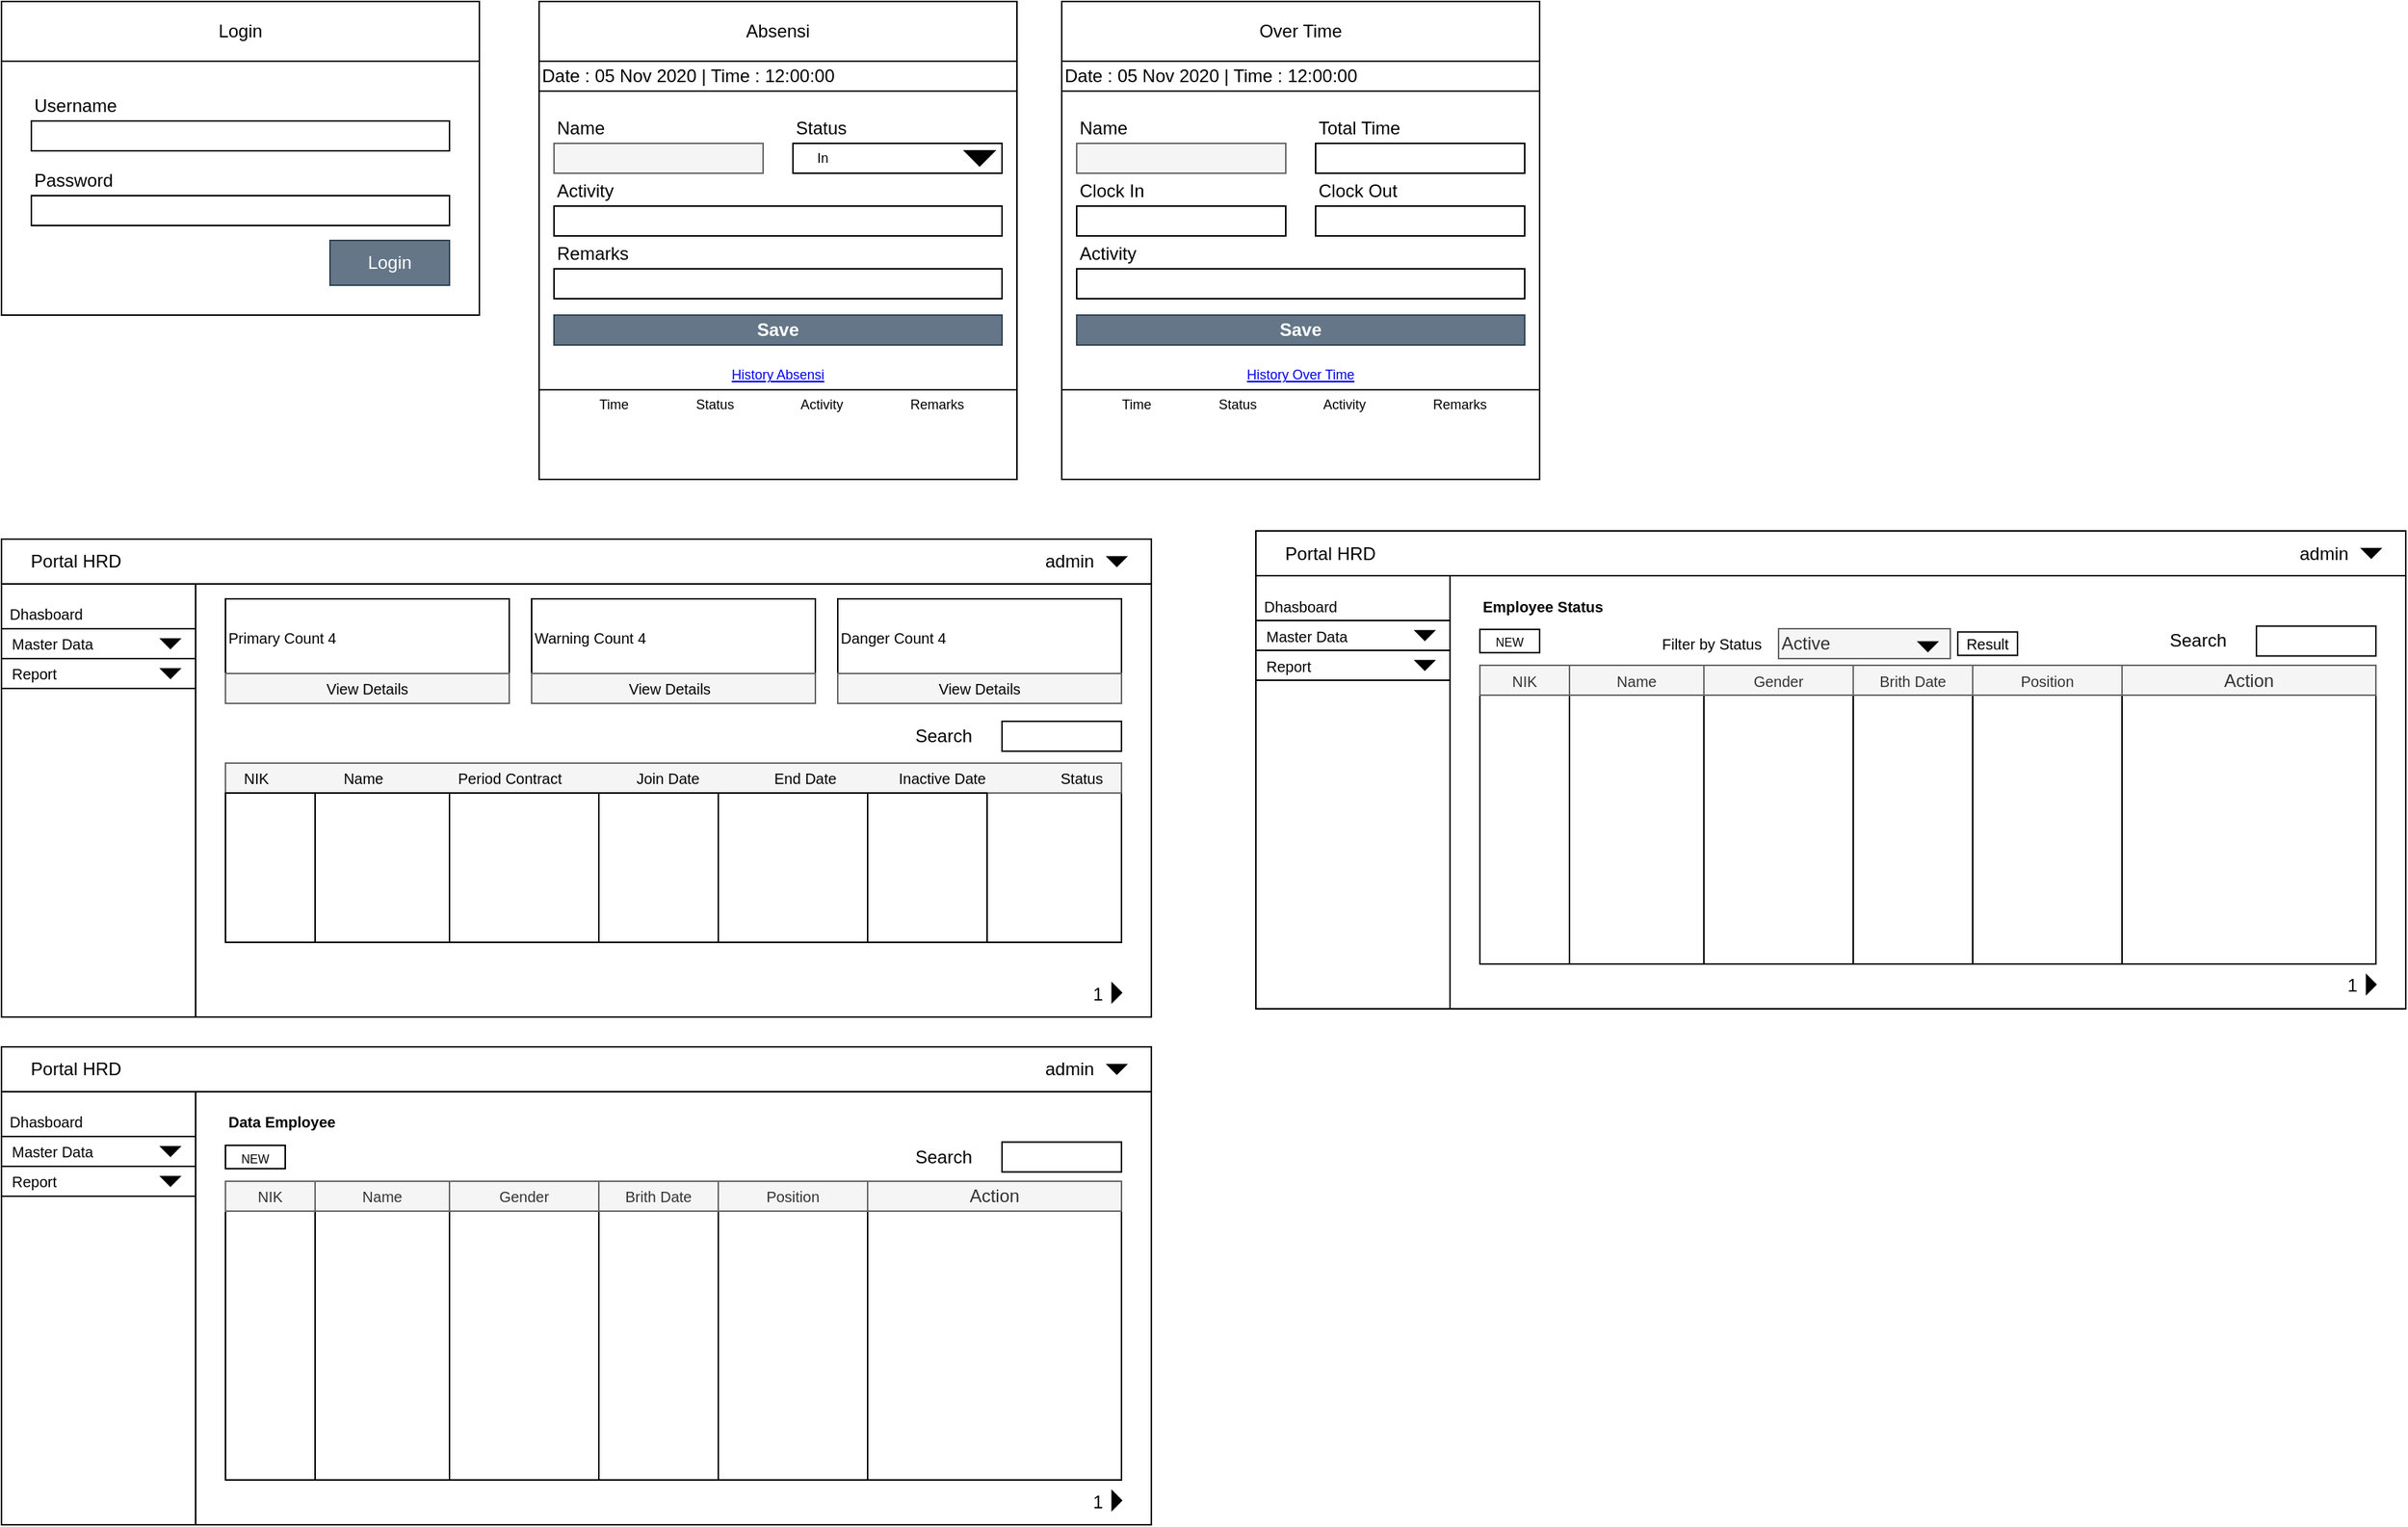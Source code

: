 <mxfile version="13.10.9" type="github">
  <diagram id="mtBHWYNByoEXzdDorYb6" name="Page-1">
    <mxGraphModel dx="920" dy="519" grid="1" gridSize="10" guides="1" tooltips="1" connect="1" arrows="1" fold="1" page="1" pageScale="1" pageWidth="850" pageHeight="1100" math="0" shadow="0">
      <root>
        <mxCell id="0" />
        <mxCell id="1" parent="0" />
        <mxCell id="doo02vCnR_QYg1kmZy5R-2" value="" style="rounded=0;whiteSpace=wrap;html=1;" parent="1" vertex="1">
          <mxGeometry x="40" y="40" width="320" height="210" as="geometry" />
        </mxCell>
        <mxCell id="doo02vCnR_QYg1kmZy5R-4" value="" style="rounded=0;whiteSpace=wrap;html=1;" parent="1" vertex="1">
          <mxGeometry x="40" y="40" width="320" height="40" as="geometry" />
        </mxCell>
        <mxCell id="doo02vCnR_QYg1kmZy5R-5" value="Login" style="text;html=1;strokeColor=none;fillColor=none;align=center;verticalAlign=middle;whiteSpace=wrap;rounded=0;" parent="1" vertex="1">
          <mxGeometry x="180" y="50" width="40" height="20" as="geometry" />
        </mxCell>
        <mxCell id="doo02vCnR_QYg1kmZy5R-7" value="" style="rounded=0;whiteSpace=wrap;html=1;" parent="1" vertex="1">
          <mxGeometry x="60" y="120" width="280" height="20" as="geometry" />
        </mxCell>
        <mxCell id="doo02vCnR_QYg1kmZy5R-8" value="" style="rounded=0;whiteSpace=wrap;html=1;" parent="1" vertex="1">
          <mxGeometry x="60" y="170" width="280" height="20" as="geometry" />
        </mxCell>
        <mxCell id="doo02vCnR_QYg1kmZy5R-9" value="Username" style="text;html=1;strokeColor=none;fillColor=none;align=left;verticalAlign=middle;whiteSpace=wrap;rounded=0;" parent="1" vertex="1">
          <mxGeometry x="60" y="100" width="40" height="20" as="geometry" />
        </mxCell>
        <mxCell id="doo02vCnR_QYg1kmZy5R-10" value="Password" style="text;html=1;strokeColor=none;fillColor=none;align=left;verticalAlign=middle;whiteSpace=wrap;rounded=0;" parent="1" vertex="1">
          <mxGeometry x="60" y="150" width="40" height="20" as="geometry" />
        </mxCell>
        <mxCell id="doo02vCnR_QYg1kmZy5R-11" value="" style="rounded=0;whiteSpace=wrap;html=1;align=left;fillColor=#647687;strokeColor=#314354;fontColor=#ffffff;" parent="1" vertex="1">
          <mxGeometry x="260" y="200" width="80" height="30" as="geometry" />
        </mxCell>
        <mxCell id="doo02vCnR_QYg1kmZy5R-12" value="Login" style="text;html=1;strokeColor=none;fillColor=none;align=center;verticalAlign=middle;whiteSpace=wrap;rounded=0;fontColor=#FFFFFF;" parent="1" vertex="1">
          <mxGeometry x="280" y="205" width="40" height="20" as="geometry" />
        </mxCell>
        <mxCell id="doo02vCnR_QYg1kmZy5R-13" value="" style="rounded=0;whiteSpace=wrap;html=1;" parent="1" vertex="1">
          <mxGeometry x="400" y="40" width="320" height="320" as="geometry" />
        </mxCell>
        <mxCell id="doo02vCnR_QYg1kmZy5R-14" value="" style="rounded=0;whiteSpace=wrap;html=1;" parent="1" vertex="1">
          <mxGeometry x="400" y="40" width="320" height="40" as="geometry" />
        </mxCell>
        <mxCell id="doo02vCnR_QYg1kmZy5R-15" value="Absensi" style="text;html=1;strokeColor=none;fillColor=none;align=center;verticalAlign=middle;whiteSpace=wrap;rounded=0;" parent="1" vertex="1">
          <mxGeometry x="540" y="50" width="40" height="20" as="geometry" />
        </mxCell>
        <mxCell id="doo02vCnR_QYg1kmZy5R-16" value="" style="rounded=0;whiteSpace=wrap;html=1;fillColor=#f5f5f5;strokeColor=#666666;fontColor=#333333;" parent="1" vertex="1">
          <mxGeometry x="410" y="135" width="140" height="20" as="geometry" />
        </mxCell>
        <mxCell id="doo02vCnR_QYg1kmZy5R-17" value="" style="rounded=0;whiteSpace=wrap;html=1;" parent="1" vertex="1">
          <mxGeometry x="400" y="300" width="320" height="60" as="geometry" />
        </mxCell>
        <mxCell id="doo02vCnR_QYg1kmZy5R-18" value="Name" style="text;html=1;strokeColor=none;fillColor=none;align=left;verticalAlign=middle;whiteSpace=wrap;rounded=0;" parent="1" vertex="1">
          <mxGeometry x="410" y="115" width="40" height="20" as="geometry" />
        </mxCell>
        <mxCell id="doo02vCnR_QYg1kmZy5R-19" value="Status" style="text;html=1;strokeColor=none;fillColor=none;align=left;verticalAlign=middle;whiteSpace=wrap;rounded=0;" parent="1" vertex="1">
          <mxGeometry x="570" y="115" width="40" height="20" as="geometry" />
        </mxCell>
        <mxCell id="doo02vCnR_QYg1kmZy5R-20" value="" style="rounded=0;whiteSpace=wrap;html=1;align=left;fillColor=#647687;strokeColor=#314354;fontColor=#ffffff;" parent="1" vertex="1">
          <mxGeometry x="410" y="250" width="300" height="20" as="geometry" />
        </mxCell>
        <mxCell id="doo02vCnR_QYg1kmZy5R-21" value="Save" style="text;html=1;strokeColor=none;fillColor=none;align=center;verticalAlign=middle;whiteSpace=wrap;rounded=0;fontColor=#FFFFFF;fontStyle=1" parent="1" vertex="1">
          <mxGeometry x="540" y="250" width="40" height="20" as="geometry" />
        </mxCell>
        <mxCell id="doo02vCnR_QYg1kmZy5R-22" value="" style="rounded=0;whiteSpace=wrap;html=1;align=left;" parent="1" vertex="1">
          <mxGeometry x="400" y="80" width="320" height="20" as="geometry" />
        </mxCell>
        <mxCell id="doo02vCnR_QYg1kmZy5R-23" value="&lt;div&gt;Date : 05 Nov 2020 | Time : 12:00:00&lt;br&gt;&lt;/div&gt;" style="text;html=1;strokeColor=none;fillColor=none;align=left;verticalAlign=middle;whiteSpace=wrap;rounded=0;" parent="1" vertex="1">
          <mxGeometry x="400" y="80" width="320" height="20" as="geometry" />
        </mxCell>
        <mxCell id="doo02vCnR_QYg1kmZy5R-24" value="" style="rounded=0;whiteSpace=wrap;html=1;" parent="1" vertex="1">
          <mxGeometry x="570" y="135" width="140" height="20" as="geometry" />
        </mxCell>
        <mxCell id="doo02vCnR_QYg1kmZy5R-25" value="" style="rounded=0;whiteSpace=wrap;html=1;" parent="1" vertex="1">
          <mxGeometry x="410" y="177" width="300" height="20" as="geometry" />
        </mxCell>
        <mxCell id="doo02vCnR_QYg1kmZy5R-26" value="Activity" style="text;html=1;strokeColor=none;fillColor=none;align=left;verticalAlign=middle;whiteSpace=wrap;rounded=0;" parent="1" vertex="1">
          <mxGeometry x="410" y="157" width="40" height="20" as="geometry" />
        </mxCell>
        <mxCell id="doo02vCnR_QYg1kmZy5R-27" value="" style="rounded=0;whiteSpace=wrap;html=1;" parent="1" vertex="1">
          <mxGeometry x="410" y="219" width="300" height="20" as="geometry" />
        </mxCell>
        <mxCell id="doo02vCnR_QYg1kmZy5R-28" value="Remarks" style="text;html=1;strokeColor=none;fillColor=none;align=left;verticalAlign=middle;whiteSpace=wrap;rounded=0;" parent="1" vertex="1">
          <mxGeometry x="410" y="199" width="40" height="20" as="geometry" />
        </mxCell>
        <mxCell id="doo02vCnR_QYg1kmZy5R-29" value="&lt;div class=&quot;small&quot;&gt;&lt;a&gt;History Absensi&lt;/a&gt;&lt;/div&gt;" style="text;html=1;strokeColor=none;fillColor=none;align=center;verticalAlign=middle;whiteSpace=wrap;rounded=0;fontSize=9;" parent="1" vertex="1">
          <mxGeometry x="400" y="280" width="320" height="20" as="geometry" />
        </mxCell>
        <mxCell id="doo02vCnR_QYg1kmZy5R-30" value="Time&amp;nbsp;&amp;nbsp;&amp;nbsp;&amp;nbsp;&amp;nbsp;&amp;nbsp;&amp;nbsp;&amp;nbsp;&amp;nbsp;&amp;nbsp;&amp;nbsp;&amp;nbsp;&amp;nbsp;&amp;nbsp;&amp;nbsp;&amp;nbsp;&amp;nbsp; Status&amp;nbsp;&amp;nbsp;&amp;nbsp;&amp;nbsp;&amp;nbsp;&amp;nbsp;&amp;nbsp;&amp;nbsp;&amp;nbsp;&amp;nbsp;&amp;nbsp;&amp;nbsp;&amp;nbsp;&amp;nbsp;&amp;nbsp;&amp;nbsp;&amp;nbsp; Activity&amp;nbsp;&amp;nbsp;&amp;nbsp;&amp;nbsp;&amp;nbsp;&amp;nbsp;&amp;nbsp;&amp;nbsp;&amp;nbsp;&amp;nbsp;&amp;nbsp;&amp;nbsp;&amp;nbsp;&amp;nbsp;&amp;nbsp;&amp;nbsp;&amp;nbsp; Remarks" style="text;html=1;strokeColor=none;fillColor=none;align=center;verticalAlign=middle;whiteSpace=wrap;rounded=0;fontSize=9;fontColor=#000000;" parent="1" vertex="1">
          <mxGeometry x="405" y="300" width="315" height="20" as="geometry" />
        </mxCell>
        <mxCell id="doo02vCnR_QYg1kmZy5R-31" value="" style="rounded=0;whiteSpace=wrap;html=1;" parent="1" vertex="1">
          <mxGeometry x="750" y="40" width="320" height="320" as="geometry" />
        </mxCell>
        <mxCell id="doo02vCnR_QYg1kmZy5R-32" value="" style="rounded=0;whiteSpace=wrap;html=1;" parent="1" vertex="1">
          <mxGeometry x="750" y="40" width="320" height="40" as="geometry" />
        </mxCell>
        <mxCell id="doo02vCnR_QYg1kmZy5R-33" value="Over Time" style="text;html=1;strokeColor=none;fillColor=none;align=center;verticalAlign=middle;whiteSpace=wrap;rounded=0;" parent="1" vertex="1">
          <mxGeometry x="870" y="50" width="80" height="20" as="geometry" />
        </mxCell>
        <mxCell id="doo02vCnR_QYg1kmZy5R-34" value="" style="rounded=0;whiteSpace=wrap;html=1;fillColor=#f5f5f5;strokeColor=#666666;fontColor=#333333;" parent="1" vertex="1">
          <mxGeometry x="760" y="135" width="140" height="20" as="geometry" />
        </mxCell>
        <mxCell id="doo02vCnR_QYg1kmZy5R-35" value="" style="rounded=0;whiteSpace=wrap;html=1;" parent="1" vertex="1">
          <mxGeometry x="750" y="300" width="320" height="60" as="geometry" />
        </mxCell>
        <mxCell id="doo02vCnR_QYg1kmZy5R-36" value="Name" style="text;html=1;strokeColor=none;fillColor=none;align=left;verticalAlign=middle;whiteSpace=wrap;rounded=0;" parent="1" vertex="1">
          <mxGeometry x="760" y="115" width="40" height="20" as="geometry" />
        </mxCell>
        <mxCell id="doo02vCnR_QYg1kmZy5R-37" value="Total Time" style="text;html=1;strokeColor=none;fillColor=none;align=left;verticalAlign=middle;whiteSpace=wrap;rounded=0;" parent="1" vertex="1">
          <mxGeometry x="920" y="115" width="70" height="20" as="geometry" />
        </mxCell>
        <mxCell id="doo02vCnR_QYg1kmZy5R-38" value="" style="rounded=0;whiteSpace=wrap;html=1;align=left;fillColor=#647687;strokeColor=#314354;fontColor=#ffffff;" parent="1" vertex="1">
          <mxGeometry x="760" y="250" width="300" height="20" as="geometry" />
        </mxCell>
        <mxCell id="doo02vCnR_QYg1kmZy5R-39" value="Save" style="text;html=1;strokeColor=none;fillColor=none;align=center;verticalAlign=middle;whiteSpace=wrap;rounded=0;fontColor=#FFFFFF;fontStyle=1" parent="1" vertex="1">
          <mxGeometry x="890" y="250" width="40" height="20" as="geometry" />
        </mxCell>
        <mxCell id="doo02vCnR_QYg1kmZy5R-40" value="" style="rounded=0;whiteSpace=wrap;html=1;align=left;" parent="1" vertex="1">
          <mxGeometry x="750" y="80" width="320" height="20" as="geometry" />
        </mxCell>
        <mxCell id="doo02vCnR_QYg1kmZy5R-41" value="&lt;div&gt;Date : 05 Nov 2020 | Time : 12:00:00&lt;br&gt;&lt;/div&gt;" style="text;html=1;strokeColor=none;fillColor=none;align=left;verticalAlign=middle;whiteSpace=wrap;rounded=0;" parent="1" vertex="1">
          <mxGeometry x="750" y="80" width="320" height="20" as="geometry" />
        </mxCell>
        <mxCell id="doo02vCnR_QYg1kmZy5R-42" value="" style="rounded=0;whiteSpace=wrap;html=1;" parent="1" vertex="1">
          <mxGeometry x="920" y="135" width="140" height="20" as="geometry" />
        </mxCell>
        <mxCell id="doo02vCnR_QYg1kmZy5R-44" value="Clock In" style="text;html=1;strokeColor=none;fillColor=none;align=left;verticalAlign=middle;whiteSpace=wrap;rounded=0;" parent="1" vertex="1">
          <mxGeometry x="760" y="157" width="60" height="20" as="geometry" />
        </mxCell>
        <mxCell id="doo02vCnR_QYg1kmZy5R-45" value="" style="rounded=0;whiteSpace=wrap;html=1;" parent="1" vertex="1">
          <mxGeometry x="760" y="219" width="300" height="20" as="geometry" />
        </mxCell>
        <mxCell id="doo02vCnR_QYg1kmZy5R-46" value="Activity" style="text;html=1;strokeColor=none;fillColor=none;align=left;verticalAlign=middle;whiteSpace=wrap;rounded=0;" parent="1" vertex="1">
          <mxGeometry x="760" y="199" width="40" height="20" as="geometry" />
        </mxCell>
        <mxCell id="doo02vCnR_QYg1kmZy5R-47" value="&lt;div class=&quot;small&quot;&gt;&lt;a&gt;History Over Time&lt;br&gt;&lt;/a&gt;&lt;/div&gt;" style="text;html=1;strokeColor=none;fillColor=none;align=center;verticalAlign=middle;whiteSpace=wrap;rounded=0;fontSize=9;" parent="1" vertex="1">
          <mxGeometry x="750" y="280" width="320" height="20" as="geometry" />
        </mxCell>
        <mxCell id="doo02vCnR_QYg1kmZy5R-48" value="Time&amp;nbsp;&amp;nbsp;&amp;nbsp;&amp;nbsp;&amp;nbsp;&amp;nbsp;&amp;nbsp;&amp;nbsp;&amp;nbsp;&amp;nbsp;&amp;nbsp;&amp;nbsp;&amp;nbsp;&amp;nbsp;&amp;nbsp;&amp;nbsp;&amp;nbsp; Status&amp;nbsp;&amp;nbsp;&amp;nbsp;&amp;nbsp;&amp;nbsp;&amp;nbsp;&amp;nbsp;&amp;nbsp;&amp;nbsp;&amp;nbsp;&amp;nbsp;&amp;nbsp;&amp;nbsp;&amp;nbsp;&amp;nbsp;&amp;nbsp;&amp;nbsp; Activity&amp;nbsp;&amp;nbsp;&amp;nbsp;&amp;nbsp;&amp;nbsp;&amp;nbsp;&amp;nbsp;&amp;nbsp;&amp;nbsp;&amp;nbsp;&amp;nbsp;&amp;nbsp;&amp;nbsp;&amp;nbsp;&amp;nbsp;&amp;nbsp;&amp;nbsp; Remarks" style="text;html=1;strokeColor=none;fillColor=none;align=center;verticalAlign=middle;whiteSpace=wrap;rounded=0;fontSize=9;fontColor=#000000;" parent="1" vertex="1">
          <mxGeometry x="755" y="300" width="315" height="20" as="geometry" />
        </mxCell>
        <mxCell id="doo02vCnR_QYg1kmZy5R-49" value="" style="rounded=0;whiteSpace=wrap;html=1;fontColor=#FFFFFF;fillColor=#FFFFFF;" parent="1" vertex="1">
          <mxGeometry x="760" y="177" width="140" height="20" as="geometry" />
        </mxCell>
        <mxCell id="doo02vCnR_QYg1kmZy5R-50" value="" style="rounded=0;whiteSpace=wrap;html=1;" parent="1" vertex="1">
          <mxGeometry x="920" y="177" width="140" height="20" as="geometry" />
        </mxCell>
        <mxCell id="doo02vCnR_QYg1kmZy5R-51" value="Clock Out" style="text;html=1;strokeColor=none;fillColor=none;align=left;verticalAlign=middle;whiteSpace=wrap;rounded=0;" parent="1" vertex="1">
          <mxGeometry x="920" y="157" width="60" height="20" as="geometry" />
        </mxCell>
        <mxCell id="doo02vCnR_QYg1kmZy5R-52" value="Text" style="text;html=1;strokeColor=none;fillColor=none;align=center;verticalAlign=middle;whiteSpace=wrap;rounded=0;fontSize=9;fontColor=#FFFFFF;" parent="1" vertex="1">
          <mxGeometry x="680" y="200" width="40" height="20" as="geometry" />
        </mxCell>
        <mxCell id="doo02vCnR_QYg1kmZy5R-53" value="In" style="text;html=1;strokeColor=none;fillColor=none;align=center;verticalAlign=middle;whiteSpace=wrap;rounded=0;fontSize=9;" parent="1" vertex="1">
          <mxGeometry x="570" y="135" width="40" height="20" as="geometry" />
        </mxCell>
        <mxCell id="doo02vCnR_QYg1kmZy5R-55" value="" style="triangle;whiteSpace=wrap;html=1;rotation=90;fillColor=#000000;" parent="1" vertex="1">
          <mxGeometry x="690" y="135" width="10" height="20" as="geometry" />
        </mxCell>
        <mxCell id="doo02vCnR_QYg1kmZy5R-57" value="" style="rounded=0;whiteSpace=wrap;html=1;" parent="1" vertex="1">
          <mxGeometry x="40" y="400" width="770" height="320" as="geometry" />
        </mxCell>
        <mxCell id="doo02vCnR_QYg1kmZy5R-58" value="" style="rounded=0;whiteSpace=wrap;html=1;" parent="1" vertex="1">
          <mxGeometry x="40" y="400" width="770" height="30" as="geometry" />
        </mxCell>
        <mxCell id="doo02vCnR_QYg1kmZy5R-59" value="Portal HRD" style="text;html=1;strokeColor=none;fillColor=none;align=center;verticalAlign=middle;whiteSpace=wrap;rounded=0;" parent="1" vertex="1">
          <mxGeometry x="50" y="405" width="80" height="20" as="geometry" />
        </mxCell>
        <mxCell id="doo02vCnR_QYg1kmZy5R-62" value="admin" style="text;html=1;strokeColor=none;fillColor=none;align=left;verticalAlign=middle;whiteSpace=wrap;rounded=0;" parent="1" vertex="1">
          <mxGeometry x="736.87" y="405" width="40" height="20" as="geometry" />
        </mxCell>
        <mxCell id="doo02vCnR_QYg1kmZy5R-66" value="" style="rounded=0;whiteSpace=wrap;html=1;align=left;" parent="1" vertex="1">
          <mxGeometry x="40" y="430" width="130" height="290" as="geometry" />
        </mxCell>
        <mxCell id="doo02vCnR_QYg1kmZy5R-67" value="Search" style="text;html=1;strokeColor=none;fillColor=none;align=left;verticalAlign=middle;whiteSpace=wrap;rounded=0;" parent="1" vertex="1">
          <mxGeometry x="650" y="522" width="60" height="20" as="geometry" />
        </mxCell>
        <mxCell id="doo02vCnR_QYg1kmZy5R-68" value="" style="rounded=0;whiteSpace=wrap;html=1;" parent="1" vertex="1">
          <mxGeometry x="40" y="460" width="130" height="20" as="geometry" />
        </mxCell>
        <mxCell id="doo02vCnR_QYg1kmZy5R-69" value="1" style="text;html=1;strokeColor=none;fillColor=none;align=left;verticalAlign=middle;whiteSpace=wrap;rounded=0;" parent="1" vertex="1">
          <mxGeometry x="768.74" y="694.5" width="13.13" height="20" as="geometry" />
        </mxCell>
        <mxCell id="doo02vCnR_QYg1kmZy5R-74" value="" style="rounded=0;whiteSpace=wrap;html=1;fontColor=#FFFFFF;fillColor=#FFFFFF;" parent="1" vertex="1">
          <mxGeometry x="710" y="522" width="80" height="20" as="geometry" />
        </mxCell>
        <mxCell id="doo02vCnR_QYg1kmZy5R-75" value="" style="rounded=0;whiteSpace=wrap;html=1;" parent="1" vertex="1">
          <mxGeometry x="190" y="550" width="600" height="120" as="geometry" />
        </mxCell>
        <mxCell id="doo02vCnR_QYg1kmZy5R-80" value="" style="triangle;whiteSpace=wrap;html=1;strokeColor=#000000;fillColor=#000000;fontSize=9;fontColor=#000000;align=left;rotation=90;" parent="1" vertex="1">
          <mxGeometry x="783.75" y="408.75" width="6.25" height="12.5" as="geometry" />
        </mxCell>
        <mxCell id="doo02vCnR_QYg1kmZy5R-82" value="Dhasboard" style="text;html=1;strokeColor=none;fillColor=none;align=center;verticalAlign=middle;whiteSpace=wrap;rounded=0;fontSize=10;fontColor=#000000;" parent="1" vertex="1">
          <mxGeometry x="50" y="440" width="40" height="20" as="geometry" />
        </mxCell>
        <mxCell id="doo02vCnR_QYg1kmZy5R-83" value="" style="rounded=0;whiteSpace=wrap;html=1;" parent="1" vertex="1">
          <mxGeometry x="40" y="480" width="130" height="20" as="geometry" />
        </mxCell>
        <mxCell id="doo02vCnR_QYg1kmZy5R-63" value="Master Data" style="text;html=1;strokeColor=none;fillColor=none;align=left;verticalAlign=middle;whiteSpace=wrap;rounded=0;fontSize=10;" parent="1" vertex="1">
          <mxGeometry x="45" y="460" width="70" height="20" as="geometry" />
        </mxCell>
        <mxCell id="doo02vCnR_QYg1kmZy5R-84" value="Report" style="text;html=1;strokeColor=none;fillColor=none;align=left;verticalAlign=middle;whiteSpace=wrap;rounded=0;fontSize=10;" parent="1" vertex="1">
          <mxGeometry x="45" y="480" width="70" height="20" as="geometry" />
        </mxCell>
        <mxCell id="doo02vCnR_QYg1kmZy5R-85" value="" style="triangle;whiteSpace=wrap;html=1;strokeColor=#000000;fillColor=#000000;fontSize=9;fontColor=#000000;align=left;rotation=90;" parent="1" vertex="1">
          <mxGeometry x="150" y="463.75" width="6.25" height="12.5" as="geometry" />
        </mxCell>
        <mxCell id="doo02vCnR_QYg1kmZy5R-86" value="" style="triangle;whiteSpace=wrap;html=1;strokeColor=#000000;fillColor=#000000;fontSize=9;fontColor=#000000;align=left;rotation=90;" parent="1" vertex="1">
          <mxGeometry x="150" y="483.75" width="6.25" height="12.5" as="geometry" />
        </mxCell>
        <mxCell id="doo02vCnR_QYg1kmZy5R-87" value="" style="rounded=0;whiteSpace=wrap;html=1;fontColor=#FFFFFF;fillColor=#FFFFFF;" parent="1" vertex="1">
          <mxGeometry x="190" y="440" width="140" height="70" as="geometry" />
        </mxCell>
        <mxCell id="doo02vCnR_QYg1kmZy5R-88" value="" style="rounded=0;whiteSpace=wrap;html=1;fontColor=#FFFFFF;fillColor=#FFFFFF;" parent="1" vertex="1">
          <mxGeometry x="190" y="440" width="190" height="70" as="geometry" />
        </mxCell>
        <mxCell id="doo02vCnR_QYg1kmZy5R-89" value="" style="rounded=0;whiteSpace=wrap;html=1;fontColor=#FFFFFF;fillColor=#FFFFFF;" parent="1" vertex="1">
          <mxGeometry x="395" y="440" width="190" height="70" as="geometry" />
        </mxCell>
        <mxCell id="doo02vCnR_QYg1kmZy5R-90" value="" style="rounded=0;whiteSpace=wrap;html=1;fontColor=#FFFFFF;fillColor=#FFFFFF;" parent="1" vertex="1">
          <mxGeometry x="600" y="440" width="190" height="70" as="geometry" />
        </mxCell>
        <mxCell id="doo02vCnR_QYg1kmZy5R-91" value="" style="rounded=0;whiteSpace=wrap;html=1;fillColor=#f5f5f5;strokeColor=#666666;fontColor=#333333;" parent="1" vertex="1">
          <mxGeometry x="190" y="490" width="190" height="20" as="geometry" />
        </mxCell>
        <mxCell id="doo02vCnR_QYg1kmZy5R-93" value="" style="rounded=0;whiteSpace=wrap;html=1;fillColor=#f5f5f5;strokeColor=#666666;fontColor=#333333;" parent="1" vertex="1">
          <mxGeometry x="600" y="490" width="190" height="20" as="geometry" />
        </mxCell>
        <mxCell id="doo02vCnR_QYg1kmZy5R-94" value="View Details" style="text;html=1;strokeColor=none;fillColor=none;align=center;verticalAlign=middle;whiteSpace=wrap;rounded=0;fontSize=10;fontColor=#000000;" parent="1" vertex="1">
          <mxGeometry x="190" y="490" width="190" height="20" as="geometry" />
        </mxCell>
        <mxCell id="doo02vCnR_QYg1kmZy5R-96" value="View Details" style="text;html=1;strokeColor=none;fillColor=none;align=center;verticalAlign=middle;whiteSpace=wrap;rounded=0;fontSize=10;fontColor=#000000;" parent="1" vertex="1">
          <mxGeometry x="600" y="490" width="190" height="20" as="geometry" />
        </mxCell>
        <mxCell id="doo02vCnR_QYg1kmZy5R-98" value="" style="rounded=0;whiteSpace=wrap;html=1;fillColor=#f5f5f5;strokeColor=#666666;fontColor=#333333;" parent="1" vertex="1">
          <mxGeometry x="395" y="490" width="190" height="20" as="geometry" />
        </mxCell>
        <mxCell id="doo02vCnR_QYg1kmZy5R-95" value="View Details" style="text;html=1;strokeColor=none;fillColor=none;align=center;verticalAlign=middle;whiteSpace=wrap;rounded=0;fontSize=10;fontColor=#000000;" parent="1" vertex="1">
          <mxGeometry x="395" y="490" width="185" height="20" as="geometry" />
        </mxCell>
        <mxCell id="doo02vCnR_QYg1kmZy5R-99" value="Primary Count 4" style="text;html=1;strokeColor=none;fillColor=none;align=left;verticalAlign=middle;whiteSpace=wrap;rounded=0;fontSize=10;fontColor=#000000;" parent="1" vertex="1">
          <mxGeometry x="190" y="456.25" width="100" height="20" as="geometry" />
        </mxCell>
        <mxCell id="doo02vCnR_QYg1kmZy5R-100" value="Warning Count 4" style="text;html=1;strokeColor=none;fillColor=none;align=left;verticalAlign=middle;whiteSpace=wrap;rounded=0;fontSize=10;fontColor=#000000;" parent="1" vertex="1">
          <mxGeometry x="395" y="456.25" width="100" height="20" as="geometry" />
        </mxCell>
        <mxCell id="doo02vCnR_QYg1kmZy5R-101" value="Danger Count 4" style="text;html=1;strokeColor=none;fillColor=none;align=left;verticalAlign=middle;whiteSpace=wrap;rounded=0;fontSize=10;fontColor=#000000;" parent="1" vertex="1">
          <mxGeometry x="600" y="456.25" width="100" height="20" as="geometry" />
        </mxCell>
        <mxCell id="doo02vCnR_QYg1kmZy5R-60" value="" style="rounded=0;whiteSpace=wrap;html=1;fillColor=#f5f5f5;strokeColor=#666666;fontColor=#333333;" parent="1" vertex="1">
          <mxGeometry x="190" y="550" width="600" height="20" as="geometry" />
        </mxCell>
        <mxCell id="doo02vCnR_QYg1kmZy5R-103" value="NIK&amp;nbsp;&amp;nbsp;&amp;nbsp;&amp;nbsp;&amp;nbsp;&amp;nbsp;&amp;nbsp;&amp;nbsp;&amp;nbsp;&amp;nbsp;&amp;nbsp;&amp;nbsp;&amp;nbsp;&amp;nbsp;&amp;nbsp; &amp;nbsp; Name&amp;nbsp;&amp;nbsp;&amp;nbsp;&amp;nbsp;&amp;nbsp;&amp;nbsp;&amp;nbsp;&amp;nbsp;&amp;nbsp;&amp;nbsp;&amp;nbsp;&amp;nbsp;&amp;nbsp;&amp;nbsp;&amp;nbsp; &amp;nbsp; Period Contract &amp;nbsp;&amp;nbsp;&amp;nbsp;&amp;nbsp;&amp;nbsp;&amp;nbsp;&amp;nbsp;&amp;nbsp;&amp;nbsp;&amp;nbsp;&amp;nbsp;&amp;nbsp;&amp;nbsp;&amp;nbsp;&amp;nbsp;&amp;nbsp; Join Date &amp;nbsp;&amp;nbsp;&amp;nbsp;&amp;nbsp;&amp;nbsp;&amp;nbsp;&amp;nbsp;&amp;nbsp;&amp;nbsp;&amp;nbsp;&amp;nbsp;&amp;nbsp;&amp;nbsp;&amp;nbsp;&amp;nbsp;&amp;nbsp; End Date &amp;nbsp;&amp;nbsp;&amp;nbsp;&amp;nbsp;&amp;nbsp;&amp;nbsp;&amp;nbsp;&amp;nbsp;&amp;nbsp;&amp;nbsp;&amp;nbsp;&amp;nbsp;&amp;nbsp; Inactive Date&amp;nbsp;&amp;nbsp;&amp;nbsp;&amp;nbsp;&amp;nbsp;&amp;nbsp;&amp;nbsp;&amp;nbsp;&amp;nbsp;&amp;nbsp;&amp;nbsp;&amp;nbsp;&amp;nbsp;&amp;nbsp;&amp;nbsp; &amp;nbsp; Status" style="text;html=1;strokeColor=none;fillColor=none;align=center;verticalAlign=middle;whiteSpace=wrap;rounded=0;fontSize=10;fontColor=#000000;" parent="1" vertex="1">
          <mxGeometry x="190" y="550" width="600" height="20" as="geometry" />
        </mxCell>
        <mxCell id="doo02vCnR_QYg1kmZy5R-70" value="" style="rounded=0;whiteSpace=wrap;html=1;" parent="1" vertex="1">
          <mxGeometry x="190" y="570" width="60" height="100" as="geometry" />
        </mxCell>
        <mxCell id="doo02vCnR_QYg1kmZy5R-106" value="" style="rounded=0;whiteSpace=wrap;html=1;" parent="1" vertex="1">
          <mxGeometry x="250" y="570" width="90" height="100" as="geometry" />
        </mxCell>
        <mxCell id="doo02vCnR_QYg1kmZy5R-107" value="" style="rounded=0;whiteSpace=wrap;html=1;" parent="1" vertex="1">
          <mxGeometry x="340" y="570" width="100" height="100" as="geometry" />
        </mxCell>
        <mxCell id="doo02vCnR_QYg1kmZy5R-108" value="" style="rounded=0;whiteSpace=wrap;html=1;" parent="1" vertex="1">
          <mxGeometry x="440" y="570" width="80" height="100" as="geometry" />
        </mxCell>
        <mxCell id="doo02vCnR_QYg1kmZy5R-110" value="" style="rounded=0;whiteSpace=wrap;html=1;" parent="1" vertex="1">
          <mxGeometry x="520" y="570" width="100" height="100" as="geometry" />
        </mxCell>
        <mxCell id="doo02vCnR_QYg1kmZy5R-111" value="" style="rounded=0;whiteSpace=wrap;html=1;" parent="1" vertex="1">
          <mxGeometry x="620" y="570" width="80" height="100" as="geometry" />
        </mxCell>
        <mxCell id="doo02vCnR_QYg1kmZy5R-113" value="" style="triangle;whiteSpace=wrap;html=1;strokeColor=#000000;fillColor=#000000;fontSize=9;fontColor=#000000;align=left;rotation=0;" parent="1" vertex="1">
          <mxGeometry x="783.75" y="697.5" width="6.25" height="12.5" as="geometry" />
        </mxCell>
        <mxCell id="s16VTZpKI4ElWL9KKgv6-1" value="" style="rounded=0;whiteSpace=wrap;html=1;" vertex="1" parent="1">
          <mxGeometry x="40" y="740" width="770" height="320" as="geometry" />
        </mxCell>
        <mxCell id="s16VTZpKI4ElWL9KKgv6-2" value="" style="rounded=0;whiteSpace=wrap;html=1;" vertex="1" parent="1">
          <mxGeometry x="40" y="740" width="770" height="30" as="geometry" />
        </mxCell>
        <mxCell id="s16VTZpKI4ElWL9KKgv6-3" value="Portal HRD" style="text;html=1;strokeColor=none;fillColor=none;align=center;verticalAlign=middle;whiteSpace=wrap;rounded=0;" vertex="1" parent="1">
          <mxGeometry x="50" y="745" width="80" height="20" as="geometry" />
        </mxCell>
        <mxCell id="s16VTZpKI4ElWL9KKgv6-4" value="admin" style="text;html=1;strokeColor=none;fillColor=none;align=left;verticalAlign=middle;whiteSpace=wrap;rounded=0;" vertex="1" parent="1">
          <mxGeometry x="736.87" y="745" width="40" height="20" as="geometry" />
        </mxCell>
        <mxCell id="s16VTZpKI4ElWL9KKgv6-5" value="" style="rounded=0;whiteSpace=wrap;html=1;align=left;" vertex="1" parent="1">
          <mxGeometry x="40" y="770" width="130" height="290" as="geometry" />
        </mxCell>
        <mxCell id="s16VTZpKI4ElWL9KKgv6-6" value="Search" style="text;html=1;strokeColor=none;fillColor=none;align=left;verticalAlign=middle;whiteSpace=wrap;rounded=0;" vertex="1" parent="1">
          <mxGeometry x="650" y="803.75" width="60" height="20" as="geometry" />
        </mxCell>
        <mxCell id="s16VTZpKI4ElWL9KKgv6-7" value="" style="rounded=0;whiteSpace=wrap;html=1;" vertex="1" parent="1">
          <mxGeometry x="40" y="800" width="130" height="20" as="geometry" />
        </mxCell>
        <mxCell id="s16VTZpKI4ElWL9KKgv6-8" value="1" style="text;html=1;strokeColor=none;fillColor=none;align=left;verticalAlign=middle;whiteSpace=wrap;rounded=0;" vertex="1" parent="1">
          <mxGeometry x="768.74" y="1034.5" width="13.13" height="20" as="geometry" />
        </mxCell>
        <mxCell id="s16VTZpKI4ElWL9KKgv6-9" value="" style="rounded=0;whiteSpace=wrap;html=1;fontColor=#FFFFFF;fillColor=#FFFFFF;" vertex="1" parent="1">
          <mxGeometry x="710" y="803.75" width="80" height="20" as="geometry" />
        </mxCell>
        <mxCell id="s16VTZpKI4ElWL9KKgv6-10" value="" style="rounded=0;whiteSpace=wrap;html=1;" vertex="1" parent="1">
          <mxGeometry x="190" y="850" width="600" height="180" as="geometry" />
        </mxCell>
        <mxCell id="s16VTZpKI4ElWL9KKgv6-11" value="" style="triangle;whiteSpace=wrap;html=1;strokeColor=#000000;fillColor=#000000;fontSize=9;fontColor=#000000;align=left;rotation=90;" vertex="1" parent="1">
          <mxGeometry x="783.75" y="748.75" width="6.25" height="12.5" as="geometry" />
        </mxCell>
        <mxCell id="s16VTZpKI4ElWL9KKgv6-12" value="Dhasboard" style="text;html=1;strokeColor=none;fillColor=none;align=center;verticalAlign=middle;whiteSpace=wrap;rounded=0;fontSize=10;fontColor=#000000;" vertex="1" parent="1">
          <mxGeometry x="50" y="780" width="40" height="20" as="geometry" />
        </mxCell>
        <mxCell id="s16VTZpKI4ElWL9KKgv6-13" value="" style="rounded=0;whiteSpace=wrap;html=1;" vertex="1" parent="1">
          <mxGeometry x="40" y="820" width="130" height="20" as="geometry" />
        </mxCell>
        <mxCell id="s16VTZpKI4ElWL9KKgv6-14" value="Master Data" style="text;html=1;strokeColor=none;fillColor=none;align=left;verticalAlign=middle;whiteSpace=wrap;rounded=0;fontSize=10;" vertex="1" parent="1">
          <mxGeometry x="45" y="800" width="70" height="20" as="geometry" />
        </mxCell>
        <mxCell id="s16VTZpKI4ElWL9KKgv6-15" value="Report" style="text;html=1;strokeColor=none;fillColor=none;align=left;verticalAlign=middle;whiteSpace=wrap;rounded=0;fontSize=10;" vertex="1" parent="1">
          <mxGeometry x="45" y="820" width="70" height="20" as="geometry" />
        </mxCell>
        <mxCell id="s16VTZpKI4ElWL9KKgv6-16" value="" style="triangle;whiteSpace=wrap;html=1;strokeColor=#000000;fillColor=#000000;fontSize=9;fontColor=#000000;align=left;rotation=90;" vertex="1" parent="1">
          <mxGeometry x="150" y="803.75" width="6.25" height="12.5" as="geometry" />
        </mxCell>
        <mxCell id="s16VTZpKI4ElWL9KKgv6-17" value="" style="triangle;whiteSpace=wrap;html=1;strokeColor=#000000;fillColor=#000000;fontSize=9;fontColor=#000000;align=left;rotation=90;" vertex="1" parent="1">
          <mxGeometry x="150" y="823.75" width="6.25" height="12.5" as="geometry" />
        </mxCell>
        <mxCell id="s16VTZpKI4ElWL9KKgv6-33" value="" style="rounded=0;whiteSpace=wrap;html=1;" vertex="1" parent="1">
          <mxGeometry x="190" y="830" width="60" height="200" as="geometry" />
        </mxCell>
        <mxCell id="s16VTZpKI4ElWL9KKgv6-34" value="" style="rounded=0;whiteSpace=wrap;html=1;" vertex="1" parent="1">
          <mxGeometry x="250" y="830" width="90" height="200" as="geometry" />
        </mxCell>
        <mxCell id="s16VTZpKI4ElWL9KKgv6-35" value="" style="rounded=0;whiteSpace=wrap;html=1;" vertex="1" parent="1">
          <mxGeometry x="340" y="830" width="100" height="200" as="geometry" />
        </mxCell>
        <mxCell id="s16VTZpKI4ElWL9KKgv6-36" value="" style="rounded=0;whiteSpace=wrap;html=1;" vertex="1" parent="1">
          <mxGeometry x="440" y="830" width="80" height="200" as="geometry" />
        </mxCell>
        <mxCell id="s16VTZpKI4ElWL9KKgv6-37" value="" style="rounded=0;whiteSpace=wrap;html=1;" vertex="1" parent="1">
          <mxGeometry x="520" y="830" width="100" height="200" as="geometry" />
        </mxCell>
        <mxCell id="s16VTZpKI4ElWL9KKgv6-39" value="" style="triangle;whiteSpace=wrap;html=1;strokeColor=#000000;fillColor=#000000;fontSize=9;fontColor=#000000;align=left;rotation=0;" vertex="1" parent="1">
          <mxGeometry x="783.75" y="1037.5" width="6.25" height="12.5" as="geometry" />
        </mxCell>
        <mxCell id="s16VTZpKI4ElWL9KKgv6-40" value="&lt;font style=&quot;font-size: 8px&quot;&gt;NEW&lt;/font&gt;" style="rounded=0;whiteSpace=wrap;html=1;fontSize=10;" vertex="1" parent="1">
          <mxGeometry x="190" y="805.93" width="40" height="15.63" as="geometry" />
        </mxCell>
        <mxCell id="s16VTZpKI4ElWL9KKgv6-31" value="&lt;font style=&quot;font-size: 10px&quot;&gt;NIK&lt;/font&gt;" style="rounded=0;whiteSpace=wrap;html=1;fillColor=#f5f5f5;strokeColor=#666666;fontColor=#333333;" vertex="1" parent="1">
          <mxGeometry x="190" y="830" width="60" height="20" as="geometry" />
        </mxCell>
        <mxCell id="s16VTZpKI4ElWL9KKgv6-41" value="&lt;font style=&quot;font-size: 10px&quot;&gt;Name&lt;/font&gt;" style="rounded=0;whiteSpace=wrap;html=1;fillColor=#f5f5f5;strokeColor=#666666;fontColor=#333333;" vertex="1" parent="1">
          <mxGeometry x="250" y="830" width="90" height="20" as="geometry" />
        </mxCell>
        <mxCell id="s16VTZpKI4ElWL9KKgv6-42" value="&lt;font size=&quot;1&quot;&gt;Gender&lt;/font&gt;" style="rounded=0;whiteSpace=wrap;html=1;fillColor=#f5f5f5;strokeColor=#666666;fontColor=#333333;" vertex="1" parent="1">
          <mxGeometry x="340" y="830" width="100" height="20" as="geometry" />
        </mxCell>
        <mxCell id="s16VTZpKI4ElWL9KKgv6-43" value="&lt;font style=&quot;font-size: 10px&quot;&gt;Brith Date&lt;br&gt;&lt;/font&gt;" style="rounded=0;whiteSpace=wrap;html=1;fillColor=#f5f5f5;strokeColor=#666666;fontColor=#333333;" vertex="1" parent="1">
          <mxGeometry x="440" y="830" width="80" height="20" as="geometry" />
        </mxCell>
        <mxCell id="s16VTZpKI4ElWL9KKgv6-44" value="&lt;font style=&quot;font-size: 10px&quot;&gt;Position&lt;/font&gt;" style="rounded=0;whiteSpace=wrap;html=1;fillColor=#f5f5f5;strokeColor=#666666;fontColor=#333333;" vertex="1" parent="1">
          <mxGeometry x="520" y="830" width="100" height="20" as="geometry" />
        </mxCell>
        <mxCell id="s16VTZpKI4ElWL9KKgv6-45" value="Action" style="rounded=0;whiteSpace=wrap;html=1;fillColor=#f5f5f5;strokeColor=#666666;fontColor=#333333;" vertex="1" parent="1">
          <mxGeometry x="620" y="830" width="170" height="20" as="geometry" />
        </mxCell>
        <mxCell id="s16VTZpKI4ElWL9KKgv6-47" value="Data Employee" style="text;html=1;strokeColor=none;fillColor=none;align=left;verticalAlign=middle;whiteSpace=wrap;rounded=0;fontSize=10;fontStyle=1" vertex="1" parent="1">
          <mxGeometry x="190" y="780" width="100" height="20" as="geometry" />
        </mxCell>
        <mxCell id="s16VTZpKI4ElWL9KKgv6-48" value="" style="rounded=0;whiteSpace=wrap;html=1;" vertex="1" parent="1">
          <mxGeometry x="880" y="394.5" width="770" height="320" as="geometry" />
        </mxCell>
        <mxCell id="s16VTZpKI4ElWL9KKgv6-49" value="" style="rounded=0;whiteSpace=wrap;html=1;" vertex="1" parent="1">
          <mxGeometry x="880" y="394.5" width="770" height="30" as="geometry" />
        </mxCell>
        <mxCell id="s16VTZpKI4ElWL9KKgv6-50" value="Portal HRD" style="text;html=1;strokeColor=none;fillColor=none;align=center;verticalAlign=middle;whiteSpace=wrap;rounded=0;" vertex="1" parent="1">
          <mxGeometry x="890" y="399.5" width="80" height="20" as="geometry" />
        </mxCell>
        <mxCell id="s16VTZpKI4ElWL9KKgv6-51" value="admin" style="text;html=1;strokeColor=none;fillColor=none;align=left;verticalAlign=middle;whiteSpace=wrap;rounded=0;" vertex="1" parent="1">
          <mxGeometry x="1576.87" y="399.5" width="40" height="20" as="geometry" />
        </mxCell>
        <mxCell id="s16VTZpKI4ElWL9KKgv6-52" value="" style="rounded=0;whiteSpace=wrap;html=1;align=left;" vertex="1" parent="1">
          <mxGeometry x="880" y="424.5" width="130" height="290" as="geometry" />
        </mxCell>
        <mxCell id="s16VTZpKI4ElWL9KKgv6-53" value="Search" style="text;html=1;strokeColor=none;fillColor=none;align=left;verticalAlign=middle;whiteSpace=wrap;rounded=0;" vertex="1" parent="1">
          <mxGeometry x="1490" y="458.25" width="60" height="20" as="geometry" />
        </mxCell>
        <mxCell id="s16VTZpKI4ElWL9KKgv6-54" value="" style="rounded=0;whiteSpace=wrap;html=1;" vertex="1" parent="1">
          <mxGeometry x="880" y="454.5" width="130" height="20" as="geometry" />
        </mxCell>
        <mxCell id="s16VTZpKI4ElWL9KKgv6-55" value="1" style="text;html=1;strokeColor=none;fillColor=none;align=left;verticalAlign=middle;whiteSpace=wrap;rounded=0;" vertex="1" parent="1">
          <mxGeometry x="1608.74" y="689" width="13.13" height="20" as="geometry" />
        </mxCell>
        <mxCell id="s16VTZpKI4ElWL9KKgv6-56" value="" style="rounded=0;whiteSpace=wrap;html=1;fontColor=#FFFFFF;fillColor=#FFFFFF;" vertex="1" parent="1">
          <mxGeometry x="1550" y="458.25" width="80" height="20" as="geometry" />
        </mxCell>
        <mxCell id="s16VTZpKI4ElWL9KKgv6-57" value="" style="rounded=0;whiteSpace=wrap;html=1;" vertex="1" parent="1">
          <mxGeometry x="1030" y="504.5" width="600" height="180" as="geometry" />
        </mxCell>
        <mxCell id="s16VTZpKI4ElWL9KKgv6-58" value="" style="triangle;whiteSpace=wrap;html=1;strokeColor=#000000;fillColor=#000000;fontSize=9;fontColor=#000000;align=left;rotation=90;" vertex="1" parent="1">
          <mxGeometry x="1623.75" y="403.25" width="6.25" height="12.5" as="geometry" />
        </mxCell>
        <mxCell id="s16VTZpKI4ElWL9KKgv6-59" value="Dhasboard" style="text;html=1;strokeColor=none;fillColor=none;align=center;verticalAlign=middle;whiteSpace=wrap;rounded=0;fontSize=10;fontColor=#000000;" vertex="1" parent="1">
          <mxGeometry x="890" y="434.5" width="40" height="20" as="geometry" />
        </mxCell>
        <mxCell id="s16VTZpKI4ElWL9KKgv6-60" value="" style="rounded=0;whiteSpace=wrap;html=1;" vertex="1" parent="1">
          <mxGeometry x="880" y="474.5" width="130" height="20" as="geometry" />
        </mxCell>
        <mxCell id="s16VTZpKI4ElWL9KKgv6-61" value="Master Data" style="text;html=1;strokeColor=none;fillColor=none;align=left;verticalAlign=middle;whiteSpace=wrap;rounded=0;fontSize=10;" vertex="1" parent="1">
          <mxGeometry x="885" y="454.5" width="70" height="20" as="geometry" />
        </mxCell>
        <mxCell id="s16VTZpKI4ElWL9KKgv6-62" value="Report" style="text;html=1;strokeColor=none;fillColor=none;align=left;verticalAlign=middle;whiteSpace=wrap;rounded=0;fontSize=10;" vertex="1" parent="1">
          <mxGeometry x="885" y="474.5" width="70" height="20" as="geometry" />
        </mxCell>
        <mxCell id="s16VTZpKI4ElWL9KKgv6-63" value="" style="triangle;whiteSpace=wrap;html=1;strokeColor=#000000;fillColor=#000000;fontSize=9;fontColor=#000000;align=left;rotation=90;" vertex="1" parent="1">
          <mxGeometry x="990" y="458.25" width="6.25" height="12.5" as="geometry" />
        </mxCell>
        <mxCell id="s16VTZpKI4ElWL9KKgv6-64" value="" style="triangle;whiteSpace=wrap;html=1;strokeColor=#000000;fillColor=#000000;fontSize=9;fontColor=#000000;align=left;rotation=90;" vertex="1" parent="1">
          <mxGeometry x="990" y="478.25" width="6.25" height="12.5" as="geometry" />
        </mxCell>
        <mxCell id="s16VTZpKI4ElWL9KKgv6-65" value="" style="rounded=0;whiteSpace=wrap;html=1;" vertex="1" parent="1">
          <mxGeometry x="1030" y="484.5" width="60" height="200" as="geometry" />
        </mxCell>
        <mxCell id="s16VTZpKI4ElWL9KKgv6-66" value="" style="rounded=0;whiteSpace=wrap;html=1;" vertex="1" parent="1">
          <mxGeometry x="1090" y="484.5" width="90" height="200" as="geometry" />
        </mxCell>
        <mxCell id="s16VTZpKI4ElWL9KKgv6-67" value="" style="rounded=0;whiteSpace=wrap;html=1;" vertex="1" parent="1">
          <mxGeometry x="1180" y="484.5" width="100" height="200" as="geometry" />
        </mxCell>
        <mxCell id="s16VTZpKI4ElWL9KKgv6-68" value="" style="rounded=0;whiteSpace=wrap;html=1;" vertex="1" parent="1">
          <mxGeometry x="1280" y="484.5" width="80" height="200" as="geometry" />
        </mxCell>
        <mxCell id="s16VTZpKI4ElWL9KKgv6-69" value="" style="rounded=0;whiteSpace=wrap;html=1;" vertex="1" parent="1">
          <mxGeometry x="1360" y="484.5" width="100" height="200" as="geometry" />
        </mxCell>
        <mxCell id="s16VTZpKI4ElWL9KKgv6-70" value="" style="triangle;whiteSpace=wrap;html=1;strokeColor=#000000;fillColor=#000000;fontSize=9;fontColor=#000000;align=left;rotation=0;" vertex="1" parent="1">
          <mxGeometry x="1623.75" y="692" width="6.25" height="12.5" as="geometry" />
        </mxCell>
        <mxCell id="s16VTZpKI4ElWL9KKgv6-71" value="&lt;font style=&quot;font-size: 8px&quot;&gt;NEW&lt;/font&gt;" style="rounded=0;whiteSpace=wrap;html=1;fontSize=10;" vertex="1" parent="1">
          <mxGeometry x="1030" y="460.43" width="40" height="15.63" as="geometry" />
        </mxCell>
        <mxCell id="s16VTZpKI4ElWL9KKgv6-72" value="&lt;font style=&quot;font-size: 10px&quot;&gt;NIK&lt;/font&gt;" style="rounded=0;whiteSpace=wrap;html=1;fillColor=#f5f5f5;strokeColor=#666666;fontColor=#333333;" vertex="1" parent="1">
          <mxGeometry x="1030" y="484.5" width="60" height="20" as="geometry" />
        </mxCell>
        <mxCell id="s16VTZpKI4ElWL9KKgv6-73" value="&lt;font style=&quot;font-size: 10px&quot;&gt;Name&lt;/font&gt;" style="rounded=0;whiteSpace=wrap;html=1;fillColor=#f5f5f5;strokeColor=#666666;fontColor=#333333;" vertex="1" parent="1">
          <mxGeometry x="1090" y="484.5" width="90" height="20" as="geometry" />
        </mxCell>
        <mxCell id="s16VTZpKI4ElWL9KKgv6-74" value="&lt;font size=&quot;1&quot;&gt;Gender&lt;/font&gt;" style="rounded=0;whiteSpace=wrap;html=1;fillColor=#f5f5f5;strokeColor=#666666;fontColor=#333333;" vertex="1" parent="1">
          <mxGeometry x="1180" y="484.5" width="100" height="20" as="geometry" />
        </mxCell>
        <mxCell id="s16VTZpKI4ElWL9KKgv6-75" value="&lt;font style=&quot;font-size: 10px&quot;&gt;Brith Date&lt;br&gt;&lt;/font&gt;" style="rounded=0;whiteSpace=wrap;html=1;fillColor=#f5f5f5;strokeColor=#666666;fontColor=#333333;" vertex="1" parent="1">
          <mxGeometry x="1280" y="484.5" width="80" height="20" as="geometry" />
        </mxCell>
        <mxCell id="s16VTZpKI4ElWL9KKgv6-76" value="&lt;font style=&quot;font-size: 10px&quot;&gt;Position&lt;/font&gt;" style="rounded=0;whiteSpace=wrap;html=1;fillColor=#f5f5f5;strokeColor=#666666;fontColor=#333333;" vertex="1" parent="1">
          <mxGeometry x="1360" y="484.5" width="100" height="20" as="geometry" />
        </mxCell>
        <mxCell id="s16VTZpKI4ElWL9KKgv6-77" value="Action" style="rounded=0;whiteSpace=wrap;html=1;fillColor=#f5f5f5;strokeColor=#666666;fontColor=#333333;" vertex="1" parent="1">
          <mxGeometry x="1460" y="484.5" width="170" height="20" as="geometry" />
        </mxCell>
        <mxCell id="s16VTZpKI4ElWL9KKgv6-78" value="Employee Status" style="text;html=1;strokeColor=none;fillColor=none;align=left;verticalAlign=middle;whiteSpace=wrap;rounded=0;fontSize=10;fontStyle=1" vertex="1" parent="1">
          <mxGeometry x="1030" y="434.5" width="100" height="20" as="geometry" />
        </mxCell>
        <mxCell id="s16VTZpKI4ElWL9KKgv6-79" value="&lt;div align=&quot;left&quot;&gt;Active&lt;/div&gt;" style="rounded=0;whiteSpace=wrap;html=1;fontColor=#333333;fillColor=#f5f5f5;align=left;strokeColor=#666666;" vertex="1" parent="1">
          <mxGeometry x="1230" y="460" width="115" height="20" as="geometry" />
        </mxCell>
        <mxCell id="s16VTZpKI4ElWL9KKgv6-80" value="&lt;font style=&quot;font-size: 10px&quot;&gt;Filter by Status&lt;br&gt;&lt;/font&gt;" style="text;html=1;strokeColor=none;fillColor=none;align=left;verticalAlign=middle;whiteSpace=wrap;rounded=0;" vertex="1" parent="1">
          <mxGeometry x="1150" y="460.43" width="100" height="20" as="geometry" />
        </mxCell>
        <mxCell id="s16VTZpKI4ElWL9KKgv6-81" value="Result" style="rounded=0;whiteSpace=wrap;html=1;fontSize=10;" vertex="1" parent="1">
          <mxGeometry x="1350" y="462.19" width="40" height="15.63" as="geometry" />
        </mxCell>
        <mxCell id="s16VTZpKI4ElWL9KKgv6-82" value="" style="triangle;whiteSpace=wrap;html=1;strokeColor=#000000;fillColor=#000000;fontSize=9;fontColor=#000000;align=left;rotation=90;" vertex="1" parent="1">
          <mxGeometry x="1326.88" y="465.75" width="6.25" height="12.5" as="geometry" />
        </mxCell>
      </root>
    </mxGraphModel>
  </diagram>
</mxfile>
